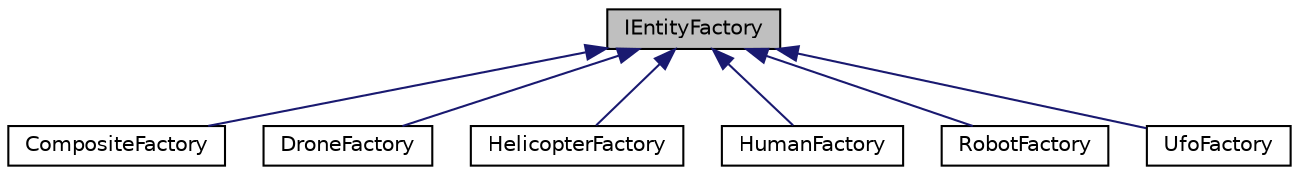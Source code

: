 digraph "IEntityFactory"
{
 // LATEX_PDF_SIZE
  edge [fontname="Helvetica",fontsize="10",labelfontname="Helvetica",labelfontsize="10"];
  node [fontname="Helvetica",fontsize="10",shape=record];
  Node1 [label="IEntityFactory",height=0.2,width=0.4,color="black", fillcolor="grey75", style="filled", fontcolor="black",tooltip="Composite Factory Interface."];
  Node1 -> Node2 [dir="back",color="midnightblue",fontsize="10",style="solid",fontname="Helvetica"];
  Node2 [label="CompositeFactory",height=0.2,width=0.4,color="black", fillcolor="white", style="filled",URL="$classCompositeFactory.html",tooltip="Factory method for composite class. Inherits from IEntityFactory."];
  Node1 -> Node3 [dir="back",color="midnightblue",fontsize="10",style="solid",fontname="Helvetica"];
  Node3 [label="DroneFactory",height=0.2,width=0.4,color="black", fillcolor="white", style="filled",URL="$classDroneFactory.html",tooltip="Drone Factory to produce Drones class."];
  Node1 -> Node4 [dir="back",color="midnightblue",fontsize="10",style="solid",fontname="Helvetica"];
  Node4 [label="HelicopterFactory",height=0.2,width=0.4,color="black", fillcolor="white", style="filled",URL="$classHelicopterFactory.html",tooltip="Helicopter Factory to produce Helicopter class."];
  Node1 -> Node5 [dir="back",color="midnightblue",fontsize="10",style="solid",fontname="Helvetica"];
  Node5 [label="HumanFactory",height=0.2,width=0.4,color="black", fillcolor="white", style="filled",URL="$classHumanFactory.html",tooltip="Human Factory to produce Human class."];
  Node1 -> Node6 [dir="back",color="midnightblue",fontsize="10",style="solid",fontname="Helvetica"];
  Node6 [label="RobotFactory",height=0.2,width=0.4,color="black", fillcolor="white", style="filled",URL="$classRobotFactory.html",tooltip="Drone Factory to produce Drones class."];
  Node1 -> Node7 [dir="back",color="midnightblue",fontsize="10",style="solid",fontname="Helvetica"];
  Node7 [label="UfoFactory",height=0.2,width=0.4,color="black", fillcolor="white", style="filled",URL="$classUfoFactory.html",tooltip="UFO Factory to produce UFOs."];
}
